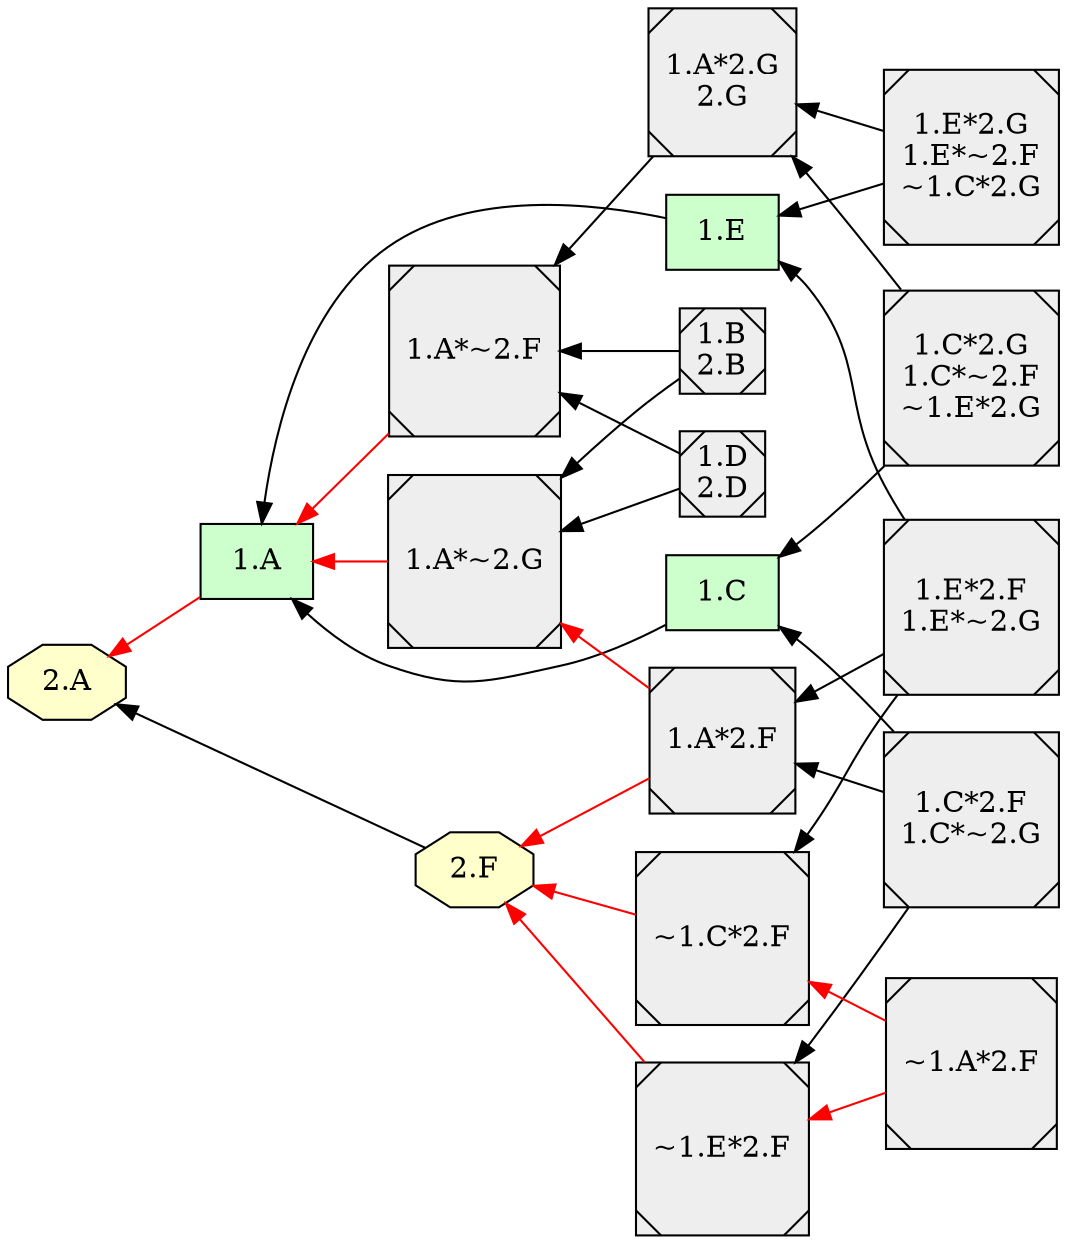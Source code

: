 digraph {

rankdir = RL

  node [shape=box style="filled" fillcolor="#CCFFCC"]
  "1.C"
  "1.A"
  "1.E"
  "1.A"
  "1.A"
  "1.A"
  "1.A"
  "1.E"
  "1.E"
  "1.C"
  "1.C"
  "1.A"
  "1.A"
  "1.A"
  "1.A"
  "1.A"
  "1.A"
  "1.A"
  node [shape=octagon style="filled" fillcolor="#FFFFCC"]
  "2.F"
  "2.A"
  "2.F"
  "2.F"
  "2.F"
  "2.A"
  "2.A"
  "2.A"
  "2.A"
  "2.A"
  "2.A"
  "2.F"
  "2.A"
  "2.A"
  "2.F"
  node [shape=Msquare style="filled" fillcolor="#EEEEEE"]
  "1.A*2.G\n2.G"
  "1.B\n2.B"
  "1.A*2.G\n2.G"
  "1.D\n2.D"
  "1.D\n2.D"
  "1.E*2.G\n1.E*~2.F\n~1.C*2.G"
  "1.E*2.F\n1.E*~2.G"
  "1.B\n2.B"
  "1.C*2.G\n1.C*~2.F\n~1.E*2.G"
  "1.C*2.F\n1.C*~2.G"
  "1.C*2.G\n1.C*~2.F\n~1.E*2.G"
  "~1.E*2.F"
  "~1.C*2.F"
  "1.A*2.F"
  "1.A*2.F"
  "1.A*~2.G"
  "~1.A*2.F"
  "~1.C*2.F"
  "~1.A*2.F"
  "~1.E*2.F"
  "1.A*~2.G"
  "1.A*~2.F"
  "1.A*2.G\n2.G"
  "1.A*~2.F"
  "1.E*2.G\n1.E*~2.F\n~1.C*2.G"
  "1.E*2.G\n1.E*~2.F\n~1.C*2.G"
  "1.A*2.G\n2.G"
  "1.B\n2.B"
  "1.A*~2.G"
  "1.B\n2.B"
  "1.A*~2.F"
  "1.D\n2.D"
  "1.A*~2.G"
  "1.D\n2.D"
  "1.A*~2.F"
  "1.E*2.F\n1.E*~2.G"
  "~1.C*2.F"
  "1.E*2.F\n1.E*~2.G"
  "1.E*2.F\n1.E*~2.G"
  "1.A*2.F"
  "1.C*2.G\n1.C*~2.F\n~1.E*2.G"
  "1.C*2.G\n1.C*~2.F\n~1.E*2.G"
  "1.A*2.G\n2.G"
  "1.C*2.F\n1.C*~2.G"
  "1.C*2.F\n1.C*~2.G"
  "1.A*2.F"
  "1.C*2.F\n1.C*~2.G"
  "~1.E*2.F"
  "1.A*2.G\n2.G"
  "1.A*2.G\n2.G"
  "1.E*2.G\n1.E*~2.F\n~1.C*2.G"
  "1.E*2.G\n1.E*~2.F\n~1.C*2.G"
  "1.E*2.G\n1.E*~2.F\n~1.C*2.G"
  "1.A*~2.F"
  "1.B\n2.B"
  "1.B\n2.B"
  "1.D\n2.D"
  "1.D\n2.D"
  "1.E*2.F\n1.E*~2.G"
  "1.E*2.F\n1.E*~2.G"
  "1.E*2.F\n1.E*~2.G"
  "1.E*2.F\n1.E*~2.G"
  "1.A*~2.G"
  "1.C*2.G\n1.C*~2.F\n~1.E*2.G"
  "1.C*2.G\n1.C*~2.F\n~1.E*2.G"
  "1.C*2.G\n1.C*~2.F\n~1.E*2.G"
  "1.A*~2.F"
  "1.C*2.F\n1.C*~2.G"
  "1.C*2.F\n1.C*~2.G"
  "1.C*2.F\n1.C*~2.G"
  "1.C*2.F\n1.C*~2.G"
  "1.A*~2.G"
  "1.C" -> "1.A" [style=filled, color=black];
  "1.E" -> "1.A" [style=filled, color=black];
  "2.F" -> "2.A" [style=filled, color=black];
  "~1.E*2.F" -> "2.F" [style=filled, color=red];
  "~1.C*2.F" -> "2.F" [style=filled, color=red];
  "1.A*2.F" -> "2.F" [style=filled, color=red];
  "1.A*2.F" -> "1.A*~2.G" [style=filled, color=red];
  "~1.A*2.F" -> "~1.C*2.F" [style=filled, color=red];
  "~1.A*2.F" -> "~1.E*2.F" [style=filled, color=red];
  "1.A" -> "2.A" [style=filled, color=red];
  "1.A*~2.G" -> "1.A" [style=filled, color=red];
  "1.A*~2.F" -> "1.A" [style=filled, color=red];
  "1.A*2.G\n2.G" -> "1.A*~2.F" [style=filled, color=black];
  "1.E*2.G\n1.E*~2.F\n~1.C*2.G" -> "1.E" [style=filled, color=black];
  "1.E*2.G\n1.E*~2.F\n~1.C*2.G" -> "1.A*2.G\n2.G" [style=filled, color=black];
  "1.B\n2.B" -> "1.A*~2.G" [style=filled, color=black];
  "1.B\n2.B" -> "1.A*~2.F" [style=filled, color=black];
  "1.D\n2.D" -> "1.A*~2.G" [style=filled, color=black];
  "1.D\n2.D" -> "1.A*~2.F" [style=filled, color=black];
  "1.E*2.F\n1.E*~2.G" -> "~1.C*2.F" [style=filled, color=black];
  "1.E*2.F\n1.E*~2.G" -> "1.E" [style=filled, color=black];
  "1.E*2.F\n1.E*~2.G" -> "1.A*2.F" [style=filled, color=black];
  "1.C*2.G\n1.C*~2.F\n~1.E*2.G" -> "1.C" [style=filled, color=black];
  "1.C*2.G\n1.C*~2.F\n~1.E*2.G" -> "1.A*2.G\n2.G" [style=filled, color=black];
  "1.C*2.F\n1.C*~2.G" -> "1.C" [style=filled, color=black];
  "1.C*2.F\n1.C*~2.G" -> "1.A*2.F" [style=filled, color=black];
  "1.C*2.F\n1.C*~2.G" -> "~1.E*2.F" [style=filled, color=black];
  subgraph cluster_lg {
    rankdir = LR
  }
}
